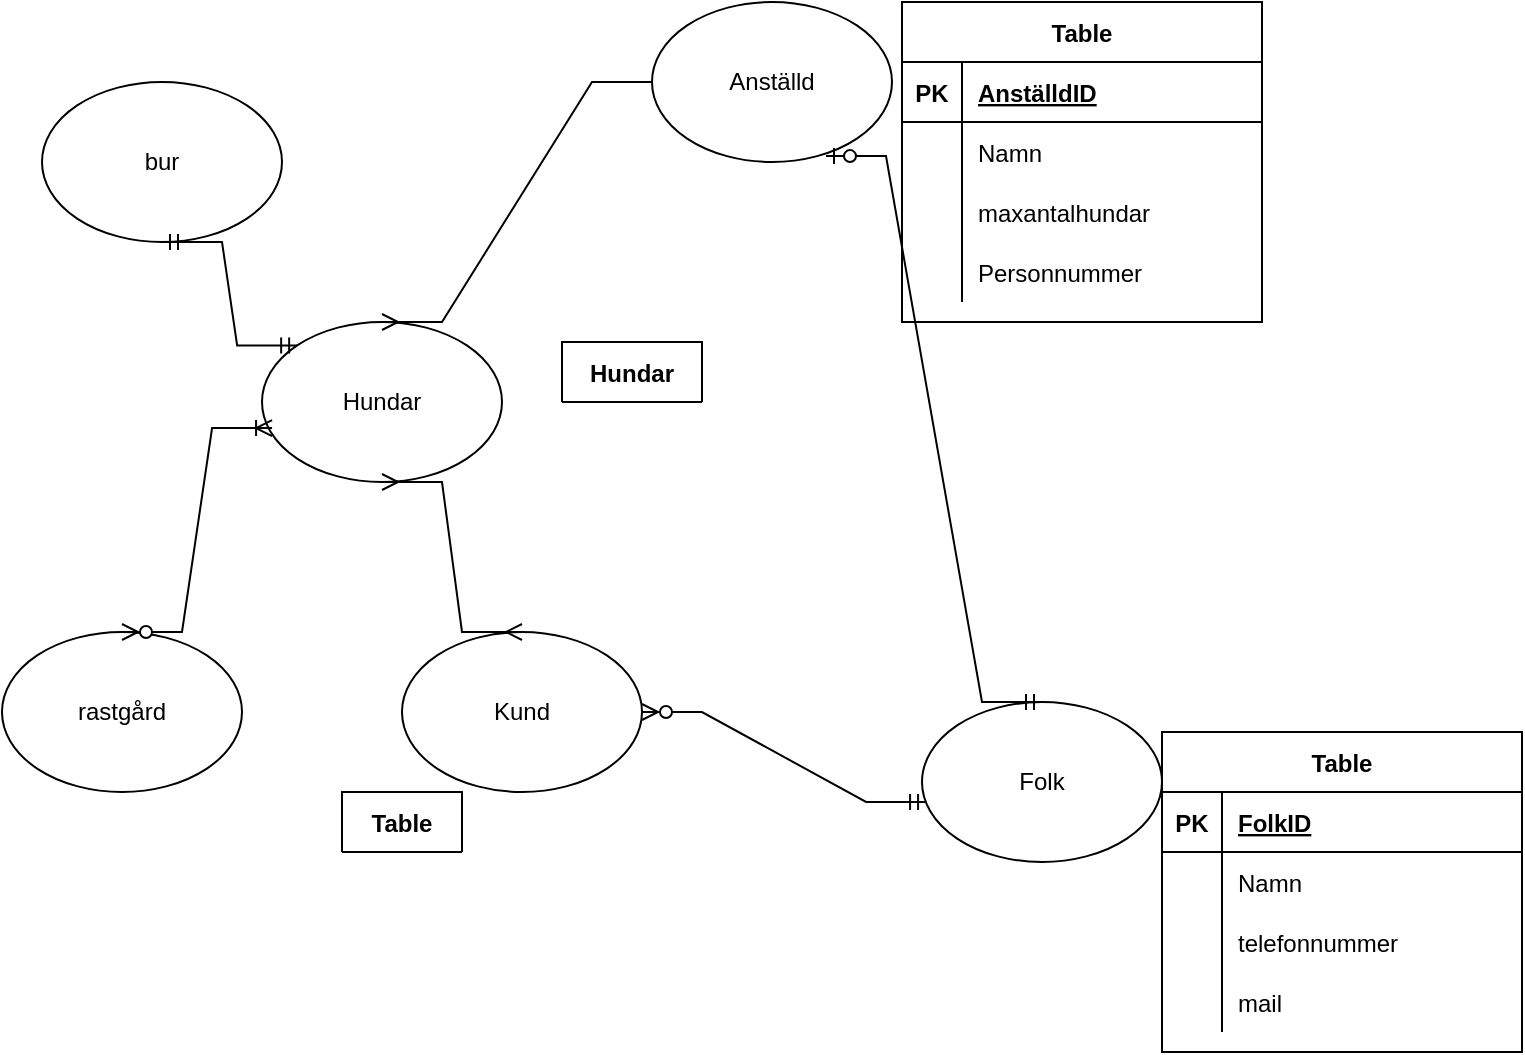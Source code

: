 <mxfile version="15.7.3" type="github">
  <diagram id="aFDLd08AAqr8HhbTjqs7" name="Page-1">
    <mxGraphModel dx="1214" dy="1101" grid="1" gridSize="10" guides="1" tooltips="1" connect="1" arrows="1" fold="1" page="1" pageScale="1" pageWidth="827" pageHeight="1169" math="0" shadow="0">
      <root>
        <mxCell id="0" />
        <mxCell id="1" parent="0" />
        <mxCell id="1PxV2pl_Q4sbbjhWXT6G-1" value="Hundar" style="ellipse;whiteSpace=wrap;html=1;" vertex="1" parent="1">
          <mxGeometry x="150" y="220" width="120" height="80" as="geometry" />
        </mxCell>
        <mxCell id="1PxV2pl_Q4sbbjhWXT6G-12" value="Hundar" style="shape=table;startSize=30;container=1;collapsible=1;childLayout=tableLayout;fixedRows=1;rowLines=0;fontStyle=1;align=center;resizeLast=1;" vertex="1" collapsed="1" parent="1">
          <mxGeometry x="300" y="230" width="70" height="30" as="geometry">
            <mxRectangle x="300" y="230" width="180" height="320" as="alternateBounds" />
          </mxGeometry>
        </mxCell>
        <mxCell id="1PxV2pl_Q4sbbjhWXT6G-13" value="" style="shape=partialRectangle;collapsible=0;dropTarget=0;pointerEvents=0;fillColor=none;top=0;left=0;bottom=1;right=0;points=[[0,0.5],[1,0.5]];portConstraint=eastwest;" vertex="1" parent="1PxV2pl_Q4sbbjhWXT6G-12">
          <mxGeometry y="30" width="180" height="30" as="geometry" />
        </mxCell>
        <mxCell id="1PxV2pl_Q4sbbjhWXT6G-14" value="PK" style="shape=partialRectangle;connectable=0;fillColor=none;top=0;left=0;bottom=0;right=0;fontStyle=1;overflow=hidden;" vertex="1" parent="1PxV2pl_Q4sbbjhWXT6G-13">
          <mxGeometry width="30" height="30" as="geometry">
            <mxRectangle width="30" height="30" as="alternateBounds" />
          </mxGeometry>
        </mxCell>
        <mxCell id="1PxV2pl_Q4sbbjhWXT6G-15" value="HundID" style="shape=partialRectangle;connectable=0;fillColor=none;top=0;left=0;bottom=0;right=0;align=left;spacingLeft=6;fontStyle=5;overflow=hidden;" vertex="1" parent="1PxV2pl_Q4sbbjhWXT6G-13">
          <mxGeometry x="30" width="150" height="30" as="geometry">
            <mxRectangle width="150" height="30" as="alternateBounds" />
          </mxGeometry>
        </mxCell>
        <mxCell id="1PxV2pl_Q4sbbjhWXT6G-16" value="" style="shape=partialRectangle;collapsible=0;dropTarget=0;pointerEvents=0;fillColor=none;top=0;left=0;bottom=0;right=0;points=[[0,0.5],[1,0.5]];portConstraint=eastwest;" vertex="1" parent="1PxV2pl_Q4sbbjhWXT6G-12">
          <mxGeometry y="60" width="180" height="30" as="geometry" />
        </mxCell>
        <mxCell id="1PxV2pl_Q4sbbjhWXT6G-17" value="" style="shape=partialRectangle;connectable=0;fillColor=none;top=0;left=0;bottom=0;right=0;editable=1;overflow=hidden;" vertex="1" parent="1PxV2pl_Q4sbbjhWXT6G-16">
          <mxGeometry width="30" height="30" as="geometry">
            <mxRectangle width="30" height="30" as="alternateBounds" />
          </mxGeometry>
        </mxCell>
        <mxCell id="1PxV2pl_Q4sbbjhWXT6G-18" value="ras" style="shape=partialRectangle;connectable=0;fillColor=none;top=0;left=0;bottom=0;right=0;align=left;spacingLeft=6;overflow=hidden;" vertex="1" parent="1PxV2pl_Q4sbbjhWXT6G-16">
          <mxGeometry x="30" width="150" height="30" as="geometry">
            <mxRectangle width="150" height="30" as="alternateBounds" />
          </mxGeometry>
        </mxCell>
        <mxCell id="1PxV2pl_Q4sbbjhWXT6G-19" value="" style="shape=partialRectangle;collapsible=0;dropTarget=0;pointerEvents=0;fillColor=none;top=0;left=0;bottom=0;right=0;points=[[0,0.5],[1,0.5]];portConstraint=eastwest;" vertex="1" parent="1PxV2pl_Q4sbbjhWXT6G-12">
          <mxGeometry y="90" width="180" height="30" as="geometry" />
        </mxCell>
        <mxCell id="1PxV2pl_Q4sbbjhWXT6G-20" value="" style="shape=partialRectangle;connectable=0;fillColor=none;top=0;left=0;bottom=0;right=0;editable=1;overflow=hidden;" vertex="1" parent="1PxV2pl_Q4sbbjhWXT6G-19">
          <mxGeometry width="30" height="30" as="geometry">
            <mxRectangle width="30" height="30" as="alternateBounds" />
          </mxGeometry>
        </mxCell>
        <mxCell id="1PxV2pl_Q4sbbjhWXT6G-21" value="ålder" style="shape=partialRectangle;connectable=0;fillColor=none;top=0;left=0;bottom=0;right=0;align=left;spacingLeft=6;overflow=hidden;" vertex="1" parent="1PxV2pl_Q4sbbjhWXT6G-19">
          <mxGeometry x="30" width="150" height="30" as="geometry">
            <mxRectangle width="150" height="30" as="alternateBounds" />
          </mxGeometry>
        </mxCell>
        <mxCell id="1PxV2pl_Q4sbbjhWXT6G-22" value="" style="shape=partialRectangle;collapsible=0;dropTarget=0;pointerEvents=0;fillColor=none;top=0;left=0;bottom=0;right=0;points=[[0,0.5],[1,0.5]];portConstraint=eastwest;" vertex="1" parent="1PxV2pl_Q4sbbjhWXT6G-12">
          <mxGeometry y="120" width="180" height="110" as="geometry" />
        </mxCell>
        <mxCell id="1PxV2pl_Q4sbbjhWXT6G-23" value="" style="shape=partialRectangle;connectable=0;fillColor=none;top=0;left=0;bottom=0;right=0;editable=1;overflow=hidden;" vertex="1" parent="1PxV2pl_Q4sbbjhWXT6G-22">
          <mxGeometry width="30" height="110" as="geometry">
            <mxRectangle width="30" height="110" as="alternateBounds" />
          </mxGeometry>
        </mxCell>
        <mxCell id="1PxV2pl_Q4sbbjhWXT6G-24" value="kön&#xa;&#xa;agressiv &#xa;&#xa;Namn" style="shape=partialRectangle;connectable=0;fillColor=none;top=0;left=0;bottom=0;right=0;align=left;spacingLeft=6;overflow=hidden;" vertex="1" parent="1PxV2pl_Q4sbbjhWXT6G-22">
          <mxGeometry x="30" width="150" height="110" as="geometry">
            <mxRectangle width="150" height="110" as="alternateBounds" />
          </mxGeometry>
        </mxCell>
        <mxCell id="1PxV2pl_Q4sbbjhWXT6G-27" value="Anställd" style="ellipse;whiteSpace=wrap;html=1;" vertex="1" parent="1">
          <mxGeometry x="345" y="60" width="120" height="80" as="geometry" />
        </mxCell>
        <mxCell id="1PxV2pl_Q4sbbjhWXT6G-28" value="Table" style="shape=table;startSize=30;container=1;collapsible=1;childLayout=tableLayout;fixedRows=1;rowLines=0;fontStyle=1;align=center;resizeLast=1;" vertex="1" parent="1">
          <mxGeometry x="470" y="60" width="180" height="160" as="geometry">
            <mxRectangle x="470" y="60" width="60" height="30" as="alternateBounds" />
          </mxGeometry>
        </mxCell>
        <mxCell id="1PxV2pl_Q4sbbjhWXT6G-29" value="" style="shape=partialRectangle;collapsible=0;dropTarget=0;pointerEvents=0;fillColor=none;top=0;left=0;bottom=1;right=0;points=[[0,0.5],[1,0.5]];portConstraint=eastwest;" vertex="1" parent="1PxV2pl_Q4sbbjhWXT6G-28">
          <mxGeometry y="30" width="180" height="30" as="geometry" />
        </mxCell>
        <mxCell id="1PxV2pl_Q4sbbjhWXT6G-30" value="PK" style="shape=partialRectangle;connectable=0;fillColor=none;top=0;left=0;bottom=0;right=0;fontStyle=1;overflow=hidden;" vertex="1" parent="1PxV2pl_Q4sbbjhWXT6G-29">
          <mxGeometry width="30" height="30" as="geometry">
            <mxRectangle width="30" height="30" as="alternateBounds" />
          </mxGeometry>
        </mxCell>
        <mxCell id="1PxV2pl_Q4sbbjhWXT6G-31" value="AnställdID" style="shape=partialRectangle;connectable=0;fillColor=none;top=0;left=0;bottom=0;right=0;align=left;spacingLeft=6;fontStyle=5;overflow=hidden;" vertex="1" parent="1PxV2pl_Q4sbbjhWXT6G-29">
          <mxGeometry x="30" width="150" height="30" as="geometry">
            <mxRectangle width="150" height="30" as="alternateBounds" />
          </mxGeometry>
        </mxCell>
        <mxCell id="1PxV2pl_Q4sbbjhWXT6G-32" value="" style="shape=partialRectangle;collapsible=0;dropTarget=0;pointerEvents=0;fillColor=none;top=0;left=0;bottom=0;right=0;points=[[0,0.5],[1,0.5]];portConstraint=eastwest;" vertex="1" parent="1PxV2pl_Q4sbbjhWXT6G-28">
          <mxGeometry y="60" width="180" height="30" as="geometry" />
        </mxCell>
        <mxCell id="1PxV2pl_Q4sbbjhWXT6G-33" value="" style="shape=partialRectangle;connectable=0;fillColor=none;top=0;left=0;bottom=0;right=0;editable=1;overflow=hidden;" vertex="1" parent="1PxV2pl_Q4sbbjhWXT6G-32">
          <mxGeometry width="30" height="30" as="geometry">
            <mxRectangle width="30" height="30" as="alternateBounds" />
          </mxGeometry>
        </mxCell>
        <mxCell id="1PxV2pl_Q4sbbjhWXT6G-34" value="Namn" style="shape=partialRectangle;connectable=0;fillColor=none;top=0;left=0;bottom=0;right=0;align=left;spacingLeft=6;overflow=hidden;" vertex="1" parent="1PxV2pl_Q4sbbjhWXT6G-32">
          <mxGeometry x="30" width="150" height="30" as="geometry">
            <mxRectangle width="150" height="30" as="alternateBounds" />
          </mxGeometry>
        </mxCell>
        <mxCell id="1PxV2pl_Q4sbbjhWXT6G-35" value="" style="shape=partialRectangle;collapsible=0;dropTarget=0;pointerEvents=0;fillColor=none;top=0;left=0;bottom=0;right=0;points=[[0,0.5],[1,0.5]];portConstraint=eastwest;" vertex="1" parent="1PxV2pl_Q4sbbjhWXT6G-28">
          <mxGeometry y="90" width="180" height="30" as="geometry" />
        </mxCell>
        <mxCell id="1PxV2pl_Q4sbbjhWXT6G-36" value="" style="shape=partialRectangle;connectable=0;fillColor=none;top=0;left=0;bottom=0;right=0;editable=1;overflow=hidden;" vertex="1" parent="1PxV2pl_Q4sbbjhWXT6G-35">
          <mxGeometry width="30" height="30" as="geometry">
            <mxRectangle width="30" height="30" as="alternateBounds" />
          </mxGeometry>
        </mxCell>
        <mxCell id="1PxV2pl_Q4sbbjhWXT6G-37" value="maxantalhundar" style="shape=partialRectangle;connectable=0;fillColor=none;top=0;left=0;bottom=0;right=0;align=left;spacingLeft=6;overflow=hidden;" vertex="1" parent="1PxV2pl_Q4sbbjhWXT6G-35">
          <mxGeometry x="30" width="150" height="30" as="geometry">
            <mxRectangle width="150" height="30" as="alternateBounds" />
          </mxGeometry>
        </mxCell>
        <mxCell id="1PxV2pl_Q4sbbjhWXT6G-38" value="" style="shape=partialRectangle;collapsible=0;dropTarget=0;pointerEvents=0;fillColor=none;top=0;left=0;bottom=0;right=0;points=[[0,0.5],[1,0.5]];portConstraint=eastwest;" vertex="1" parent="1PxV2pl_Q4sbbjhWXT6G-28">
          <mxGeometry y="120" width="180" height="30" as="geometry" />
        </mxCell>
        <mxCell id="1PxV2pl_Q4sbbjhWXT6G-39" value="" style="shape=partialRectangle;connectable=0;fillColor=none;top=0;left=0;bottom=0;right=0;editable=1;overflow=hidden;" vertex="1" parent="1PxV2pl_Q4sbbjhWXT6G-38">
          <mxGeometry width="30" height="30" as="geometry">
            <mxRectangle width="30" height="30" as="alternateBounds" />
          </mxGeometry>
        </mxCell>
        <mxCell id="1PxV2pl_Q4sbbjhWXT6G-40" value="Personnummer" style="shape=partialRectangle;connectable=0;fillColor=none;top=0;left=0;bottom=0;right=0;align=left;spacingLeft=6;overflow=hidden;" vertex="1" parent="1PxV2pl_Q4sbbjhWXT6G-38">
          <mxGeometry x="30" width="150" height="30" as="geometry">
            <mxRectangle width="150" height="30" as="alternateBounds" />
          </mxGeometry>
        </mxCell>
        <mxCell id="1PxV2pl_Q4sbbjhWXT6G-42" value="" style="edgeStyle=entityRelationEdgeStyle;fontSize=12;html=1;endArrow=ERmany;rounded=0;entryX=0.5;entryY=0;entryDx=0;entryDy=0;" edge="1" parent="1" source="1PxV2pl_Q4sbbjhWXT6G-27" target="1PxV2pl_Q4sbbjhWXT6G-1">
          <mxGeometry width="100" height="100" relative="1" as="geometry">
            <mxPoint x="200" y="200" as="sourcePoint" />
            <mxPoint x="300" y="100" as="targetPoint" />
          </mxGeometry>
        </mxCell>
        <mxCell id="1PxV2pl_Q4sbbjhWXT6G-43" value="Folk" style="ellipse;whiteSpace=wrap;html=1;" vertex="1" parent="1">
          <mxGeometry x="480" y="410" width="120" height="80" as="geometry" />
        </mxCell>
        <mxCell id="1PxV2pl_Q4sbbjhWXT6G-44" value="Table" style="shape=table;startSize=30;container=1;collapsible=1;childLayout=tableLayout;fixedRows=1;rowLines=0;fontStyle=1;align=center;resizeLast=1;" vertex="1" parent="1">
          <mxGeometry x="600" y="425" width="180" height="160" as="geometry">
            <mxRectangle x="600" y="425" width="60" height="30" as="alternateBounds" />
          </mxGeometry>
        </mxCell>
        <mxCell id="1PxV2pl_Q4sbbjhWXT6G-45" value="" style="shape=partialRectangle;collapsible=0;dropTarget=0;pointerEvents=0;fillColor=none;top=0;left=0;bottom=1;right=0;points=[[0,0.5],[1,0.5]];portConstraint=eastwest;" vertex="1" parent="1PxV2pl_Q4sbbjhWXT6G-44">
          <mxGeometry y="30" width="180" height="30" as="geometry" />
        </mxCell>
        <mxCell id="1PxV2pl_Q4sbbjhWXT6G-46" value="PK" style="shape=partialRectangle;connectable=0;fillColor=none;top=0;left=0;bottom=0;right=0;fontStyle=1;overflow=hidden;" vertex="1" parent="1PxV2pl_Q4sbbjhWXT6G-45">
          <mxGeometry width="30" height="30" as="geometry">
            <mxRectangle width="30" height="30" as="alternateBounds" />
          </mxGeometry>
        </mxCell>
        <mxCell id="1PxV2pl_Q4sbbjhWXT6G-47" value="FolkID" style="shape=partialRectangle;connectable=0;fillColor=none;top=0;left=0;bottom=0;right=0;align=left;spacingLeft=6;fontStyle=5;overflow=hidden;" vertex="1" parent="1PxV2pl_Q4sbbjhWXT6G-45">
          <mxGeometry x="30" width="150" height="30" as="geometry">
            <mxRectangle width="150" height="30" as="alternateBounds" />
          </mxGeometry>
        </mxCell>
        <mxCell id="1PxV2pl_Q4sbbjhWXT6G-48" value="" style="shape=partialRectangle;collapsible=0;dropTarget=0;pointerEvents=0;fillColor=none;top=0;left=0;bottom=0;right=0;points=[[0,0.5],[1,0.5]];portConstraint=eastwest;" vertex="1" parent="1PxV2pl_Q4sbbjhWXT6G-44">
          <mxGeometry y="60" width="180" height="30" as="geometry" />
        </mxCell>
        <mxCell id="1PxV2pl_Q4sbbjhWXT6G-49" value="" style="shape=partialRectangle;connectable=0;fillColor=none;top=0;left=0;bottom=0;right=0;editable=1;overflow=hidden;" vertex="1" parent="1PxV2pl_Q4sbbjhWXT6G-48">
          <mxGeometry width="30" height="30" as="geometry">
            <mxRectangle width="30" height="30" as="alternateBounds" />
          </mxGeometry>
        </mxCell>
        <mxCell id="1PxV2pl_Q4sbbjhWXT6G-50" value="Namn" style="shape=partialRectangle;connectable=0;fillColor=none;top=0;left=0;bottom=0;right=0;align=left;spacingLeft=6;overflow=hidden;" vertex="1" parent="1PxV2pl_Q4sbbjhWXT6G-48">
          <mxGeometry x="30" width="150" height="30" as="geometry">
            <mxRectangle width="150" height="30" as="alternateBounds" />
          </mxGeometry>
        </mxCell>
        <mxCell id="1PxV2pl_Q4sbbjhWXT6G-51" value="" style="shape=partialRectangle;collapsible=0;dropTarget=0;pointerEvents=0;fillColor=none;top=0;left=0;bottom=0;right=0;points=[[0,0.5],[1,0.5]];portConstraint=eastwest;" vertex="1" parent="1PxV2pl_Q4sbbjhWXT6G-44">
          <mxGeometry y="90" width="180" height="30" as="geometry" />
        </mxCell>
        <mxCell id="1PxV2pl_Q4sbbjhWXT6G-52" value="" style="shape=partialRectangle;connectable=0;fillColor=none;top=0;left=0;bottom=0;right=0;editable=1;overflow=hidden;" vertex="1" parent="1PxV2pl_Q4sbbjhWXT6G-51">
          <mxGeometry width="30" height="30" as="geometry">
            <mxRectangle width="30" height="30" as="alternateBounds" />
          </mxGeometry>
        </mxCell>
        <mxCell id="1PxV2pl_Q4sbbjhWXT6G-53" value="telefonnummer" style="shape=partialRectangle;connectable=0;fillColor=none;top=0;left=0;bottom=0;right=0;align=left;spacingLeft=6;overflow=hidden;" vertex="1" parent="1PxV2pl_Q4sbbjhWXT6G-51">
          <mxGeometry x="30" width="150" height="30" as="geometry">
            <mxRectangle width="150" height="30" as="alternateBounds" />
          </mxGeometry>
        </mxCell>
        <mxCell id="1PxV2pl_Q4sbbjhWXT6G-54" value="" style="shape=partialRectangle;collapsible=0;dropTarget=0;pointerEvents=0;fillColor=none;top=0;left=0;bottom=0;right=0;points=[[0,0.5],[1,0.5]];portConstraint=eastwest;" vertex="1" parent="1PxV2pl_Q4sbbjhWXT6G-44">
          <mxGeometry y="120" width="180" height="30" as="geometry" />
        </mxCell>
        <mxCell id="1PxV2pl_Q4sbbjhWXT6G-55" value="" style="shape=partialRectangle;connectable=0;fillColor=none;top=0;left=0;bottom=0;right=0;editable=1;overflow=hidden;" vertex="1" parent="1PxV2pl_Q4sbbjhWXT6G-54">
          <mxGeometry width="30" height="30" as="geometry">
            <mxRectangle width="30" height="30" as="alternateBounds" />
          </mxGeometry>
        </mxCell>
        <mxCell id="1PxV2pl_Q4sbbjhWXT6G-56" value="mail" style="shape=partialRectangle;connectable=0;fillColor=none;top=0;left=0;bottom=0;right=0;align=left;spacingLeft=6;overflow=hidden;" vertex="1" parent="1PxV2pl_Q4sbbjhWXT6G-54">
          <mxGeometry x="30" width="150" height="30" as="geometry">
            <mxRectangle width="150" height="30" as="alternateBounds" />
          </mxGeometry>
        </mxCell>
        <mxCell id="1PxV2pl_Q4sbbjhWXT6G-57" value="" style="edgeStyle=entityRelationEdgeStyle;fontSize=12;html=1;endArrow=ERzeroToOne;startArrow=ERmandOne;rounded=0;entryX=0.725;entryY=0.963;entryDx=0;entryDy=0;entryPerimeter=0;exitX=0.5;exitY=0;exitDx=0;exitDy=0;" edge="1" parent="1" source="1PxV2pl_Q4sbbjhWXT6G-43" target="1PxV2pl_Q4sbbjhWXT6G-27">
          <mxGeometry width="100" height="100" relative="1" as="geometry">
            <mxPoint x="480" y="300" as="sourcePoint" />
            <mxPoint x="580" y="200" as="targetPoint" />
          </mxGeometry>
        </mxCell>
        <mxCell id="1PxV2pl_Q4sbbjhWXT6G-58" value="" style="edgeStyle=entityRelationEdgeStyle;fontSize=12;html=1;endArrow=ERzeroToMany;startArrow=ERmandOne;rounded=0;exitX=0.017;exitY=0.625;exitDx=0;exitDy=0;exitPerimeter=0;" edge="1" parent="1" source="1PxV2pl_Q4sbbjhWXT6G-43" target="1PxV2pl_Q4sbbjhWXT6G-59">
          <mxGeometry width="100" height="100" relative="1" as="geometry">
            <mxPoint x="300" y="520" as="sourcePoint" />
            <mxPoint x="400" y="420" as="targetPoint" />
          </mxGeometry>
        </mxCell>
        <mxCell id="1PxV2pl_Q4sbbjhWXT6G-59" value="Kund" style="ellipse;whiteSpace=wrap;html=1;" vertex="1" parent="1">
          <mxGeometry x="220" y="375" width="120" height="80" as="geometry" />
        </mxCell>
        <mxCell id="1PxV2pl_Q4sbbjhWXT6G-60" value="Table" style="shape=table;startSize=30;container=1;collapsible=1;childLayout=tableLayout;fixedRows=1;rowLines=0;fontStyle=1;align=center;resizeLast=1;" vertex="1" collapsed="1" parent="1">
          <mxGeometry x="190" y="455" width="60" height="30" as="geometry">
            <mxRectangle x="190" y="455" width="180" height="150" as="alternateBounds" />
          </mxGeometry>
        </mxCell>
        <mxCell id="1PxV2pl_Q4sbbjhWXT6G-61" value="" style="shape=partialRectangle;collapsible=0;dropTarget=0;pointerEvents=0;fillColor=none;top=0;left=0;bottom=1;right=0;points=[[0,0.5],[1,0.5]];portConstraint=eastwest;" vertex="1" parent="1PxV2pl_Q4sbbjhWXT6G-60">
          <mxGeometry y="30" width="180" height="30" as="geometry" />
        </mxCell>
        <mxCell id="1PxV2pl_Q4sbbjhWXT6G-62" value="PK" style="shape=partialRectangle;connectable=0;fillColor=none;top=0;left=0;bottom=0;right=0;fontStyle=1;overflow=hidden;" vertex="1" parent="1PxV2pl_Q4sbbjhWXT6G-61">
          <mxGeometry width="30" height="30" as="geometry">
            <mxRectangle width="30" height="30" as="alternateBounds" />
          </mxGeometry>
        </mxCell>
        <mxCell id="1PxV2pl_Q4sbbjhWXT6G-63" value="UniqueID" style="shape=partialRectangle;connectable=0;fillColor=none;top=0;left=0;bottom=0;right=0;align=left;spacingLeft=6;fontStyle=5;overflow=hidden;" vertex="1" parent="1PxV2pl_Q4sbbjhWXT6G-61">
          <mxGeometry x="30" width="150" height="30" as="geometry">
            <mxRectangle width="150" height="30" as="alternateBounds" />
          </mxGeometry>
        </mxCell>
        <mxCell id="1PxV2pl_Q4sbbjhWXT6G-64" value="" style="shape=partialRectangle;collapsible=0;dropTarget=0;pointerEvents=0;fillColor=none;top=0;left=0;bottom=0;right=0;points=[[0,0.5],[1,0.5]];portConstraint=eastwest;" vertex="1" parent="1PxV2pl_Q4sbbjhWXT6G-60">
          <mxGeometry y="60" width="180" height="30" as="geometry" />
        </mxCell>
        <mxCell id="1PxV2pl_Q4sbbjhWXT6G-65" value="FK" style="shape=partialRectangle;connectable=0;fillColor=none;top=0;left=0;bottom=0;right=0;editable=1;overflow=hidden;" vertex="1" parent="1PxV2pl_Q4sbbjhWXT6G-64">
          <mxGeometry width="30" height="30" as="geometry">
            <mxRectangle width="30" height="30" as="alternateBounds" />
          </mxGeometry>
        </mxCell>
        <mxCell id="1PxV2pl_Q4sbbjhWXT6G-66" value="Folkid" style="shape=partialRectangle;connectable=0;fillColor=none;top=0;left=0;bottom=0;right=0;align=left;spacingLeft=6;overflow=hidden;" vertex="1" parent="1PxV2pl_Q4sbbjhWXT6G-64">
          <mxGeometry x="30" width="150" height="30" as="geometry">
            <mxRectangle width="150" height="30" as="alternateBounds" />
          </mxGeometry>
        </mxCell>
        <mxCell id="1PxV2pl_Q4sbbjhWXT6G-67" value="" style="shape=partialRectangle;collapsible=0;dropTarget=0;pointerEvents=0;fillColor=none;top=0;left=0;bottom=0;right=0;points=[[0,0.5],[1,0.5]];portConstraint=eastwest;" vertex="1" parent="1PxV2pl_Q4sbbjhWXT6G-60">
          <mxGeometry y="90" width="180" height="30" as="geometry" />
        </mxCell>
        <mxCell id="1PxV2pl_Q4sbbjhWXT6G-68" value="" style="shape=partialRectangle;connectable=0;fillColor=none;top=0;left=0;bottom=0;right=0;editable=1;overflow=hidden;" vertex="1" parent="1PxV2pl_Q4sbbjhWXT6G-67">
          <mxGeometry width="30" height="30" as="geometry">
            <mxRectangle width="30" height="30" as="alternateBounds" />
          </mxGeometry>
        </mxCell>
        <mxCell id="1PxV2pl_Q4sbbjhWXT6G-69" value="" style="shape=partialRectangle;connectable=0;fillColor=none;top=0;left=0;bottom=0;right=0;align=left;spacingLeft=6;overflow=hidden;" vertex="1" parent="1PxV2pl_Q4sbbjhWXT6G-67">
          <mxGeometry x="30" width="150" height="30" as="geometry">
            <mxRectangle width="150" height="30" as="alternateBounds" />
          </mxGeometry>
        </mxCell>
        <mxCell id="1PxV2pl_Q4sbbjhWXT6G-70" value="" style="shape=partialRectangle;collapsible=0;dropTarget=0;pointerEvents=0;fillColor=none;top=0;left=0;bottom=0;right=0;points=[[0,0.5],[1,0.5]];portConstraint=eastwest;" vertex="1" parent="1PxV2pl_Q4sbbjhWXT6G-60">
          <mxGeometry y="120" width="180" height="30" as="geometry" />
        </mxCell>
        <mxCell id="1PxV2pl_Q4sbbjhWXT6G-71" value="" style="shape=partialRectangle;connectable=0;fillColor=none;top=0;left=0;bottom=0;right=0;editable=1;overflow=hidden;" vertex="1" parent="1PxV2pl_Q4sbbjhWXT6G-70">
          <mxGeometry width="30" height="30" as="geometry">
            <mxRectangle width="30" height="30" as="alternateBounds" />
          </mxGeometry>
        </mxCell>
        <mxCell id="1PxV2pl_Q4sbbjhWXT6G-72" value="" style="shape=partialRectangle;connectable=0;fillColor=none;top=0;left=0;bottom=0;right=0;align=left;spacingLeft=6;overflow=hidden;" vertex="1" parent="1PxV2pl_Q4sbbjhWXT6G-70">
          <mxGeometry x="30" width="150" height="30" as="geometry">
            <mxRectangle width="150" height="30" as="alternateBounds" />
          </mxGeometry>
        </mxCell>
        <mxCell id="1PxV2pl_Q4sbbjhWXT6G-74" value="" style="edgeStyle=entityRelationEdgeStyle;fontSize=12;html=1;endArrow=ERmany;startArrow=ERmany;rounded=0;exitX=0.5;exitY=0;exitDx=0;exitDy=0;entryX=0.5;entryY=1;entryDx=0;entryDy=0;" edge="1" parent="1" source="1PxV2pl_Q4sbbjhWXT6G-59" target="1PxV2pl_Q4sbbjhWXT6G-1">
          <mxGeometry width="100" height="100" relative="1" as="geometry">
            <mxPoint x="150" y="410" as="sourcePoint" />
            <mxPoint x="250" y="310" as="targetPoint" />
          </mxGeometry>
        </mxCell>
        <mxCell id="1PxV2pl_Q4sbbjhWXT6G-75" value="bur" style="ellipse;whiteSpace=wrap;html=1;" vertex="1" parent="1">
          <mxGeometry x="40" y="100" width="120" height="80" as="geometry" />
        </mxCell>
        <mxCell id="1PxV2pl_Q4sbbjhWXT6G-76" value="" style="edgeStyle=entityRelationEdgeStyle;fontSize=12;html=1;endArrow=ERmandOne;startArrow=ERmandOne;rounded=0;entryX=0;entryY=0;entryDx=0;entryDy=0;exitX=0.5;exitY=1;exitDx=0;exitDy=0;" edge="1" parent="1" source="1PxV2pl_Q4sbbjhWXT6G-75" target="1PxV2pl_Q4sbbjhWXT6G-1">
          <mxGeometry width="100" height="100" relative="1" as="geometry">
            <mxPoint x="90" y="210" as="sourcePoint" />
            <mxPoint x="160" y="210" as="targetPoint" />
          </mxGeometry>
        </mxCell>
        <mxCell id="1PxV2pl_Q4sbbjhWXT6G-77" value="rastgård" style="ellipse;whiteSpace=wrap;html=1;" vertex="1" parent="1">
          <mxGeometry x="20" y="375" width="120" height="80" as="geometry" />
        </mxCell>
        <mxCell id="1PxV2pl_Q4sbbjhWXT6G-78" value="" style="edgeStyle=entityRelationEdgeStyle;fontSize=12;html=1;endArrow=ERoneToMany;startArrow=ERzeroToMany;rounded=0;entryX=0.042;entryY=0.663;entryDx=0;entryDy=0;entryPerimeter=0;" edge="1" parent="1" target="1PxV2pl_Q4sbbjhWXT6G-1">
          <mxGeometry width="100" height="100" relative="1" as="geometry">
            <mxPoint x="80" y="375" as="sourcePoint" />
            <mxPoint x="150" y="275" as="targetPoint" />
          </mxGeometry>
        </mxCell>
      </root>
    </mxGraphModel>
  </diagram>
</mxfile>
